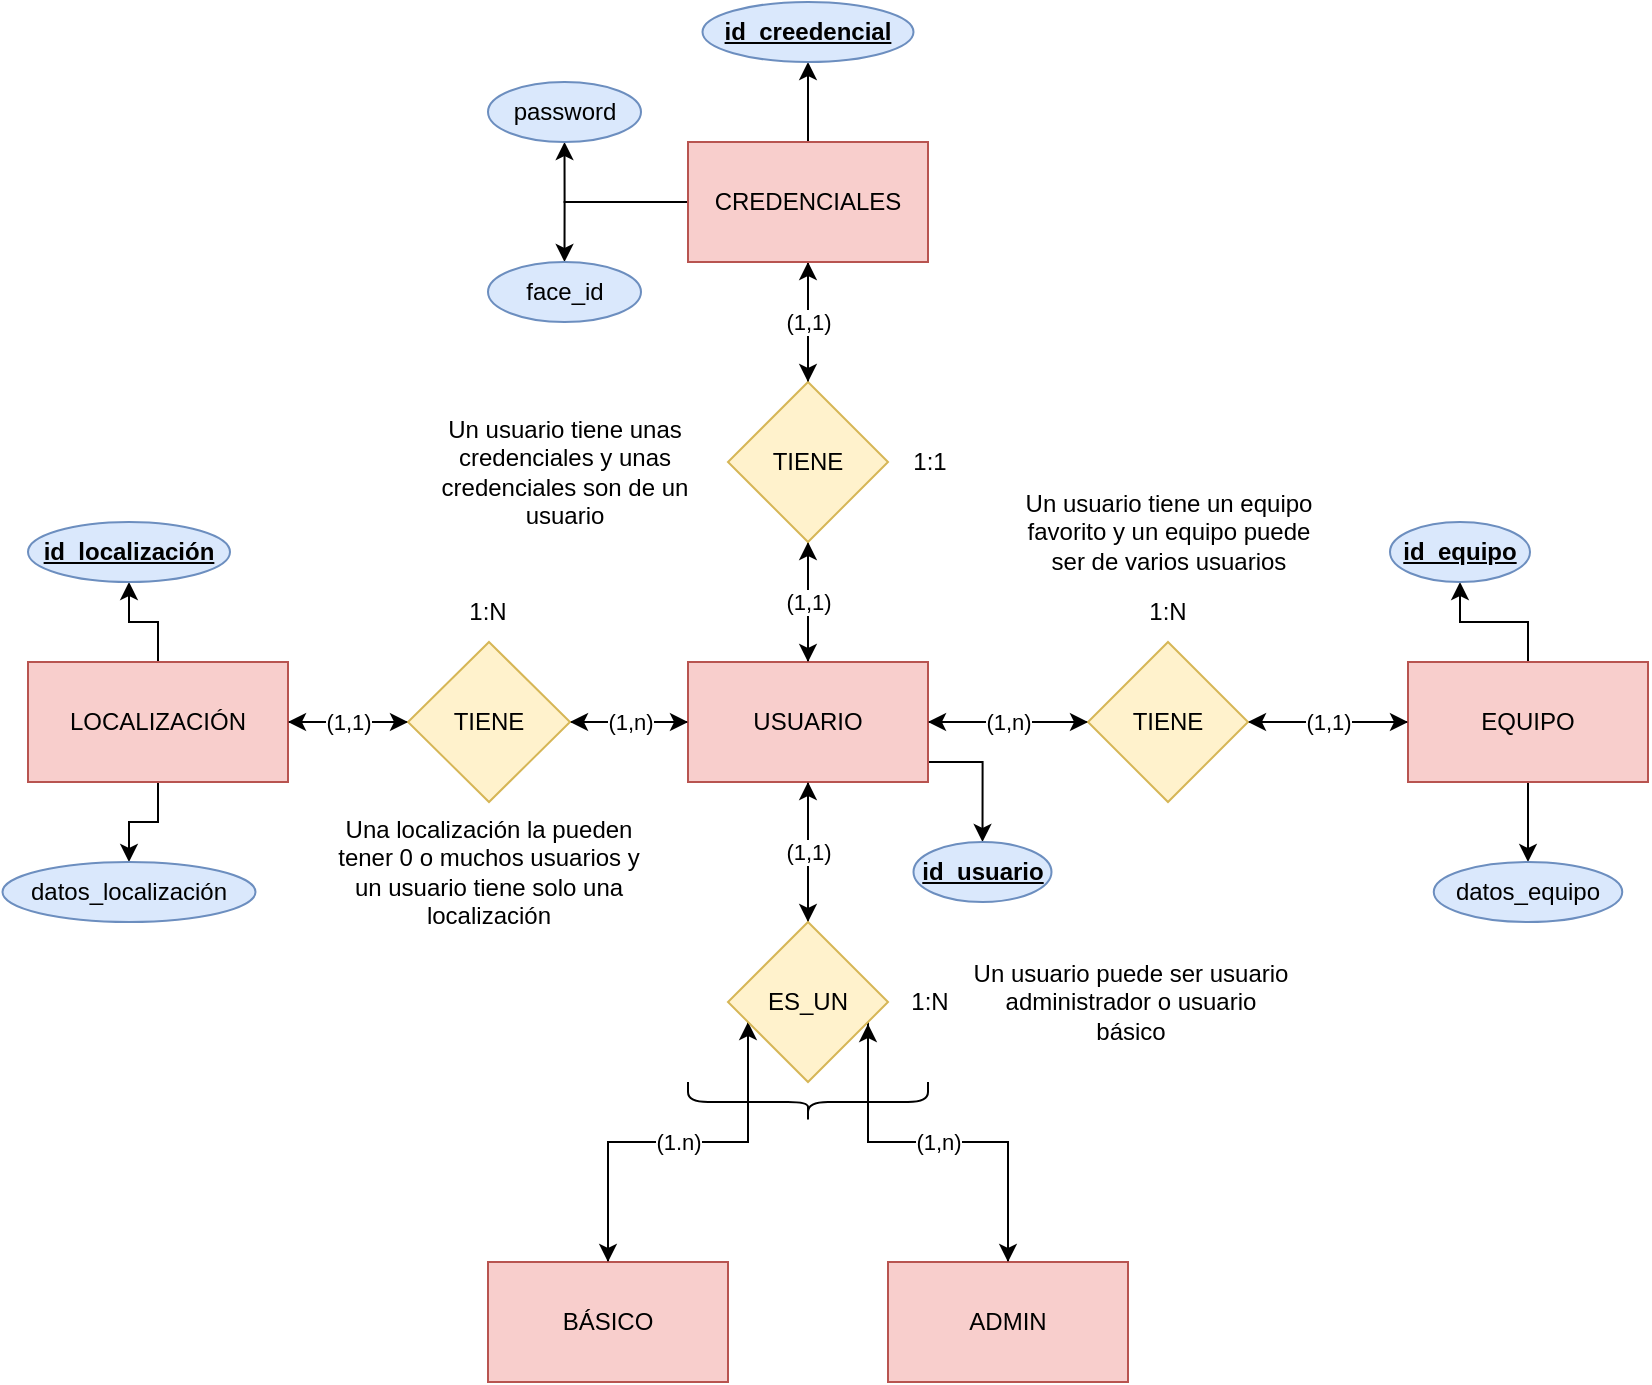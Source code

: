<mxfile version="21.1.4" type="device">
  <diagram name="Página-1" id="Wz-IRqXGFXrzcK0PEJ4r">
    <mxGraphModel dx="2261" dy="1965" grid="1" gridSize="10" guides="1" tooltips="1" connect="1" arrows="1" fold="1" page="1" pageScale="1" pageWidth="827" pageHeight="1169" math="0" shadow="0">
      <root>
        <mxCell id="0" />
        <mxCell id="1" parent="0" />
        <mxCell id="NKS2N1qNFekZft-ToN5I-8" style="edgeStyle=orthogonalEdgeStyle;rounded=0;orthogonalLoop=1;jettySize=auto;html=1;entryX=0.5;entryY=0;entryDx=0;entryDy=0;" parent="1" source="NKS2N1qNFekZft-ToN5I-1" target="NKS2N1qNFekZft-ToN5I-6" edge="1">
          <mxGeometry relative="1" as="geometry" />
        </mxCell>
        <mxCell id="NKS2N1qNFekZft-ToN5I-17" style="edgeStyle=orthogonalEdgeStyle;rounded=0;orthogonalLoop=1;jettySize=auto;html=1;entryX=0;entryY=0.5;entryDx=0;entryDy=0;" parent="1" source="NKS2N1qNFekZft-ToN5I-1" target="NKS2N1qNFekZft-ToN5I-16" edge="1">
          <mxGeometry relative="1" as="geometry" />
        </mxCell>
        <mxCell id="NKS2N1qNFekZft-ToN5I-23" style="edgeStyle=orthogonalEdgeStyle;rounded=0;orthogonalLoop=1;jettySize=auto;html=1;entryX=1;entryY=0.5;entryDx=0;entryDy=0;" parent="1" source="NKS2N1qNFekZft-ToN5I-1" target="NKS2N1qNFekZft-ToN5I-22" edge="1">
          <mxGeometry relative="1" as="geometry" />
        </mxCell>
        <mxCell id="NKS2N1qNFekZft-ToN5I-52" style="edgeStyle=orthogonalEdgeStyle;rounded=0;orthogonalLoop=1;jettySize=auto;html=1;entryX=0.5;entryY=0;entryDx=0;entryDy=0;" parent="1" source="NKS2N1qNFekZft-ToN5I-1" target="NKS2N1qNFekZft-ToN5I-48" edge="1">
          <mxGeometry relative="1" as="geometry">
            <Array as="points">
              <mxPoint x="486" y="130" />
            </Array>
          </mxGeometry>
        </mxCell>
        <mxCell id="vKn0tOE-v8vGlU7VSMfp-11" style="edgeStyle=orthogonalEdgeStyle;rounded=0;orthogonalLoop=1;jettySize=auto;html=1;entryX=0.5;entryY=1;entryDx=0;entryDy=0;" edge="1" parent="1" source="NKS2N1qNFekZft-ToN5I-1" target="vKn0tOE-v8vGlU7VSMfp-10">
          <mxGeometry relative="1" as="geometry" />
        </mxCell>
        <mxCell id="NKS2N1qNFekZft-ToN5I-1" value="USUARIO" style="rounded=0;whiteSpace=wrap;html=1;fillColor=#f8cecc;strokeColor=#b85450;" parent="1" vertex="1">
          <mxGeometry x="339" y="80" width="120" height="60" as="geometry" />
        </mxCell>
        <mxCell id="NKS2N1qNFekZft-ToN5I-13" style="edgeStyle=orthogonalEdgeStyle;rounded=0;orthogonalLoop=1;jettySize=auto;html=1;entryX=0.125;entryY=0.625;entryDx=0;entryDy=0;entryPerimeter=0;" parent="1" source="NKS2N1qNFekZft-ToN5I-2" target="NKS2N1qNFekZft-ToN5I-6" edge="1">
          <mxGeometry relative="1" as="geometry">
            <Array as="points">
              <mxPoint x="299" y="320" />
              <mxPoint x="369" y="320" />
            </Array>
          </mxGeometry>
        </mxCell>
        <mxCell id="NKS2N1qNFekZft-ToN5I-2" value="BÁSICO" style="rounded=0;whiteSpace=wrap;html=1;fillColor=#f8cecc;strokeColor=#b85450;" parent="1" vertex="1">
          <mxGeometry x="239" y="380" width="120" height="60" as="geometry" />
        </mxCell>
        <mxCell id="NKS2N1qNFekZft-ToN5I-14" style="edgeStyle=orthogonalEdgeStyle;rounded=0;orthogonalLoop=1;jettySize=auto;html=1;entryX=0.875;entryY=0.638;entryDx=0;entryDy=0;entryPerimeter=0;" parent="1" source="NKS2N1qNFekZft-ToN5I-3" target="NKS2N1qNFekZft-ToN5I-6" edge="1">
          <mxGeometry relative="1" as="geometry">
            <Array as="points">
              <mxPoint x="499" y="320" />
              <mxPoint x="429" y="320" />
            </Array>
          </mxGeometry>
        </mxCell>
        <mxCell id="NKS2N1qNFekZft-ToN5I-3" value="ADMIN" style="rounded=0;whiteSpace=wrap;html=1;fillColor=#f8cecc;strokeColor=#b85450;" parent="1" vertex="1">
          <mxGeometry x="439" y="380" width="120" height="60" as="geometry" />
        </mxCell>
        <mxCell id="NKS2N1qNFekZft-ToN5I-9" value="(1,1)" style="edgeStyle=orthogonalEdgeStyle;rounded=0;orthogonalLoop=1;jettySize=auto;html=1;entryX=0.5;entryY=1;entryDx=0;entryDy=0;" parent="1" source="NKS2N1qNFekZft-ToN5I-6" target="NKS2N1qNFekZft-ToN5I-1" edge="1">
          <mxGeometry relative="1" as="geometry" />
        </mxCell>
        <mxCell id="NKS2N1qNFekZft-ToN5I-10" value="(1.n)" style="edgeStyle=orthogonalEdgeStyle;rounded=0;orthogonalLoop=1;jettySize=auto;html=1;entryX=0.5;entryY=0;entryDx=0;entryDy=0;" parent="1" source="NKS2N1qNFekZft-ToN5I-6" target="NKS2N1qNFekZft-ToN5I-2" edge="1">
          <mxGeometry relative="1" as="geometry">
            <Array as="points">
              <mxPoint x="369" y="320" />
              <mxPoint x="299" y="320" />
            </Array>
          </mxGeometry>
        </mxCell>
        <mxCell id="NKS2N1qNFekZft-ToN5I-11" value="(1,n)" style="edgeStyle=orthogonalEdgeStyle;rounded=0;orthogonalLoop=1;jettySize=auto;html=1;entryX=0.5;entryY=0;entryDx=0;entryDy=0;" parent="1" source="NKS2N1qNFekZft-ToN5I-6" target="NKS2N1qNFekZft-ToN5I-3" edge="1">
          <mxGeometry relative="1" as="geometry">
            <Array as="points">
              <mxPoint x="429" y="320" />
              <mxPoint x="499" y="320" />
            </Array>
          </mxGeometry>
        </mxCell>
        <mxCell id="NKS2N1qNFekZft-ToN5I-6" value="ES_UN" style="rhombus;whiteSpace=wrap;html=1;fillColor=#fff2cc;strokeColor=#d6b656;" parent="1" vertex="1">
          <mxGeometry x="359" y="210" width="80" height="80" as="geometry" />
        </mxCell>
        <mxCell id="NKS2N1qNFekZft-ToN5I-20" style="edgeStyle=orthogonalEdgeStyle;rounded=0;orthogonalLoop=1;jettySize=auto;html=1;entryX=1;entryY=0.5;entryDx=0;entryDy=0;" parent="1" source="NKS2N1qNFekZft-ToN5I-15" target="NKS2N1qNFekZft-ToN5I-16" edge="1">
          <mxGeometry relative="1" as="geometry" />
        </mxCell>
        <mxCell id="NKS2N1qNFekZft-ToN5I-51" style="edgeStyle=orthogonalEdgeStyle;rounded=0;orthogonalLoop=1;jettySize=auto;html=1;entryX=0.5;entryY=1;entryDx=0;entryDy=0;" parent="1" source="NKS2N1qNFekZft-ToN5I-15" target="NKS2N1qNFekZft-ToN5I-47" edge="1">
          <mxGeometry relative="1" as="geometry" />
        </mxCell>
        <mxCell id="vKn0tOE-v8vGlU7VSMfp-26" style="edgeStyle=orthogonalEdgeStyle;rounded=0;orthogonalLoop=1;jettySize=auto;html=1;entryX=0.5;entryY=0;entryDx=0;entryDy=0;" edge="1" parent="1" source="NKS2N1qNFekZft-ToN5I-15" target="vKn0tOE-v8vGlU7VSMfp-25">
          <mxGeometry relative="1" as="geometry" />
        </mxCell>
        <mxCell id="NKS2N1qNFekZft-ToN5I-15" value="EQUIPO" style="rounded=0;whiteSpace=wrap;html=1;fillColor=#f8cecc;strokeColor=#b85450;" parent="1" vertex="1">
          <mxGeometry x="699" y="80" width="120" height="60" as="geometry" />
        </mxCell>
        <mxCell id="vKn0tOE-v8vGlU7VSMfp-2" value="(1,n)" style="edgeStyle=orthogonalEdgeStyle;rounded=0;orthogonalLoop=1;jettySize=auto;html=1;entryX=1;entryY=0.5;entryDx=0;entryDy=0;" edge="1" parent="1" source="NKS2N1qNFekZft-ToN5I-16" target="NKS2N1qNFekZft-ToN5I-1">
          <mxGeometry relative="1" as="geometry" />
        </mxCell>
        <mxCell id="vKn0tOE-v8vGlU7VSMfp-3" value="(1,1)" style="edgeStyle=orthogonalEdgeStyle;rounded=0;orthogonalLoop=1;jettySize=auto;html=1;entryX=0;entryY=0.5;entryDx=0;entryDy=0;" edge="1" parent="1" source="NKS2N1qNFekZft-ToN5I-16" target="NKS2N1qNFekZft-ToN5I-15">
          <mxGeometry relative="1" as="geometry" />
        </mxCell>
        <mxCell id="NKS2N1qNFekZft-ToN5I-16" value="TIENE" style="rhombus;whiteSpace=wrap;html=1;fillColor=#fff2cc;strokeColor=#d6b656;" parent="1" vertex="1">
          <mxGeometry x="539" y="70" width="80" height="80" as="geometry" />
        </mxCell>
        <mxCell id="NKS2N1qNFekZft-ToN5I-27" style="edgeStyle=orthogonalEdgeStyle;rounded=0;orthogonalLoop=1;jettySize=auto;html=1;entryX=0;entryY=0.5;entryDx=0;entryDy=0;" parent="1" source="NKS2N1qNFekZft-ToN5I-21" target="NKS2N1qNFekZft-ToN5I-22" edge="1">
          <mxGeometry relative="1" as="geometry" />
        </mxCell>
        <mxCell id="NKS2N1qNFekZft-ToN5I-45" style="edgeStyle=orthogonalEdgeStyle;rounded=0;orthogonalLoop=1;jettySize=auto;html=1;entryX=0.5;entryY=1;entryDx=0;entryDy=0;" parent="1" source="NKS2N1qNFekZft-ToN5I-21" target="NKS2N1qNFekZft-ToN5I-44" edge="1">
          <mxGeometry relative="1" as="geometry" />
        </mxCell>
        <mxCell id="vKn0tOE-v8vGlU7VSMfp-24" style="edgeStyle=orthogonalEdgeStyle;rounded=0;orthogonalLoop=1;jettySize=auto;html=1;entryX=0.5;entryY=0;entryDx=0;entryDy=0;" edge="1" parent="1" source="NKS2N1qNFekZft-ToN5I-21" target="vKn0tOE-v8vGlU7VSMfp-23">
          <mxGeometry relative="1" as="geometry" />
        </mxCell>
        <mxCell id="NKS2N1qNFekZft-ToN5I-21" value="LOCALIZACIÓN" style="rounded=0;whiteSpace=wrap;html=1;fillColor=#f8cecc;strokeColor=#b85450;" parent="1" vertex="1">
          <mxGeometry x="9" y="80" width="130" height="60" as="geometry" />
        </mxCell>
        <mxCell id="vKn0tOE-v8vGlU7VSMfp-5" value="(1,1)" style="edgeStyle=orthogonalEdgeStyle;rounded=0;orthogonalLoop=1;jettySize=auto;html=1;entryX=1;entryY=0.5;entryDx=0;entryDy=0;" edge="1" parent="1" source="NKS2N1qNFekZft-ToN5I-22" target="NKS2N1qNFekZft-ToN5I-21">
          <mxGeometry relative="1" as="geometry" />
        </mxCell>
        <mxCell id="vKn0tOE-v8vGlU7VSMfp-6" value="(1,n)" style="edgeStyle=orthogonalEdgeStyle;rounded=0;orthogonalLoop=1;jettySize=auto;html=1;entryX=0;entryY=0.5;entryDx=0;entryDy=0;" edge="1" parent="1" source="NKS2N1qNFekZft-ToN5I-22" target="NKS2N1qNFekZft-ToN5I-1">
          <mxGeometry relative="1" as="geometry" />
        </mxCell>
        <mxCell id="NKS2N1qNFekZft-ToN5I-22" value="TIENE" style="rhombus;whiteSpace=wrap;html=1;fillColor=#fff2cc;strokeColor=#d6b656;" parent="1" vertex="1">
          <mxGeometry x="199" y="70" width="81" height="80" as="geometry" />
        </mxCell>
        <mxCell id="NKS2N1qNFekZft-ToN5I-29" value="1:N" style="text;html=1;strokeColor=none;fillColor=none;align=center;verticalAlign=middle;whiteSpace=wrap;rounded=0;" parent="1" vertex="1">
          <mxGeometry x="209" y="40" width="60" height="30" as="geometry" />
        </mxCell>
        <mxCell id="NKS2N1qNFekZft-ToN5I-30" value="" style="shape=curlyBracket;whiteSpace=wrap;html=1;rounded=1;flipH=1;labelPosition=right;verticalLabelPosition=middle;align=left;verticalAlign=middle;rotation=90;" parent="1" vertex="1">
          <mxGeometry x="389" y="240" width="20" height="120" as="geometry" />
        </mxCell>
        <mxCell id="NKS2N1qNFekZft-ToN5I-44" value="&lt;b&gt;&lt;u&gt;id_localización&lt;/u&gt;&lt;/b&gt;" style="ellipse;whiteSpace=wrap;html=1;fillColor=#dae8fc;strokeColor=#6c8ebf;" parent="1" vertex="1">
          <mxGeometry x="9" y="10" width="101" height="30" as="geometry" />
        </mxCell>
        <mxCell id="NKS2N1qNFekZft-ToN5I-47" value="&lt;b&gt;&lt;u&gt;id_equipo&lt;/u&gt;&lt;/b&gt;" style="ellipse;whiteSpace=wrap;html=1;fillColor=#dae8fc;strokeColor=#6c8ebf;" parent="1" vertex="1">
          <mxGeometry x="690" y="10" width="70" height="30" as="geometry" />
        </mxCell>
        <mxCell id="NKS2N1qNFekZft-ToN5I-48" value="&lt;b&gt;&lt;u&gt;id_usuario&lt;/u&gt;&lt;/b&gt;" style="ellipse;whiteSpace=wrap;html=1;fillColor=#dae8fc;strokeColor=#6c8ebf;" parent="1" vertex="1">
          <mxGeometry x="451.75" y="170" width="69" height="30" as="geometry" />
        </mxCell>
        <mxCell id="vKn0tOE-v8vGlU7VSMfp-1" value="1:N" style="text;html=1;strokeColor=none;fillColor=none;align=center;verticalAlign=middle;whiteSpace=wrap;rounded=0;" vertex="1" parent="1">
          <mxGeometry x="430" y="235" width="60" height="30" as="geometry" />
        </mxCell>
        <mxCell id="vKn0tOE-v8vGlU7VSMfp-4" value="1:N" style="text;html=1;strokeColor=none;fillColor=none;align=center;verticalAlign=middle;whiteSpace=wrap;rounded=0;" vertex="1" parent="1">
          <mxGeometry x="549" y="40" width="60" height="30" as="geometry" />
        </mxCell>
        <mxCell id="vKn0tOE-v8vGlU7VSMfp-12" value="(1,1)" style="edgeStyle=orthogonalEdgeStyle;rounded=0;orthogonalLoop=1;jettySize=auto;html=1;entryX=0.5;entryY=0;entryDx=0;entryDy=0;" edge="1" parent="1" source="vKn0tOE-v8vGlU7VSMfp-10" target="NKS2N1qNFekZft-ToN5I-1">
          <mxGeometry relative="1" as="geometry" />
        </mxCell>
        <mxCell id="vKn0tOE-v8vGlU7VSMfp-15" style="edgeStyle=orthogonalEdgeStyle;rounded=0;orthogonalLoop=1;jettySize=auto;html=1;entryX=0.5;entryY=1;entryDx=0;entryDy=0;" edge="1" parent="1" source="vKn0tOE-v8vGlU7VSMfp-10" target="vKn0tOE-v8vGlU7VSMfp-14">
          <mxGeometry relative="1" as="geometry" />
        </mxCell>
        <mxCell id="vKn0tOE-v8vGlU7VSMfp-10" value="TIENE" style="rhombus;whiteSpace=wrap;html=1;fillColor=#fff2cc;strokeColor=#d6b656;" vertex="1" parent="1">
          <mxGeometry x="359" y="-60" width="80" height="80" as="geometry" />
        </mxCell>
        <mxCell id="vKn0tOE-v8vGlU7VSMfp-16" value="(1,1)" style="edgeStyle=orthogonalEdgeStyle;rounded=0;orthogonalLoop=1;jettySize=auto;html=1;entryX=0.5;entryY=0;entryDx=0;entryDy=0;" edge="1" parent="1" source="vKn0tOE-v8vGlU7VSMfp-14" target="vKn0tOE-v8vGlU7VSMfp-10">
          <mxGeometry relative="1" as="geometry" />
        </mxCell>
        <mxCell id="vKn0tOE-v8vGlU7VSMfp-18" style="edgeStyle=orthogonalEdgeStyle;rounded=0;orthogonalLoop=1;jettySize=auto;html=1;entryX=0.5;entryY=1;entryDx=0;entryDy=0;" edge="1" parent="1" source="vKn0tOE-v8vGlU7VSMfp-14" target="vKn0tOE-v8vGlU7VSMfp-17">
          <mxGeometry relative="1" as="geometry" />
        </mxCell>
        <mxCell id="vKn0tOE-v8vGlU7VSMfp-20" style="edgeStyle=orthogonalEdgeStyle;rounded=0;orthogonalLoop=1;jettySize=auto;html=1;entryX=0.5;entryY=1;entryDx=0;entryDy=0;" edge="1" parent="1" source="vKn0tOE-v8vGlU7VSMfp-14" target="vKn0tOE-v8vGlU7VSMfp-19">
          <mxGeometry relative="1" as="geometry" />
        </mxCell>
        <mxCell id="vKn0tOE-v8vGlU7VSMfp-22" style="edgeStyle=orthogonalEdgeStyle;rounded=0;orthogonalLoop=1;jettySize=auto;html=1;entryX=0.5;entryY=0;entryDx=0;entryDy=0;" edge="1" parent="1" source="vKn0tOE-v8vGlU7VSMfp-14" target="vKn0tOE-v8vGlU7VSMfp-21">
          <mxGeometry relative="1" as="geometry" />
        </mxCell>
        <mxCell id="vKn0tOE-v8vGlU7VSMfp-14" value="CREDENCIALES" style="rounded=0;whiteSpace=wrap;html=1;fillColor=#f8cecc;strokeColor=#b85450;" vertex="1" parent="1">
          <mxGeometry x="339" y="-180" width="120" height="60" as="geometry" />
        </mxCell>
        <mxCell id="vKn0tOE-v8vGlU7VSMfp-17" value="&lt;b&gt;&lt;u&gt;id_creedencial&lt;/u&gt;&lt;/b&gt;" style="ellipse;whiteSpace=wrap;html=1;fillColor=#dae8fc;strokeColor=#6c8ebf;" vertex="1" parent="1">
          <mxGeometry x="346.25" y="-250" width="105.5" height="30" as="geometry" />
        </mxCell>
        <mxCell id="vKn0tOE-v8vGlU7VSMfp-19" value="password" style="ellipse;whiteSpace=wrap;html=1;fillColor=#dae8fc;strokeColor=#6c8ebf;" vertex="1" parent="1">
          <mxGeometry x="239" y="-210" width="76.5" height="30" as="geometry" />
        </mxCell>
        <mxCell id="vKn0tOE-v8vGlU7VSMfp-21" value="face_id" style="ellipse;whiteSpace=wrap;html=1;fillColor=#dae8fc;strokeColor=#6c8ebf;" vertex="1" parent="1">
          <mxGeometry x="239" y="-120" width="76.5" height="30" as="geometry" />
        </mxCell>
        <mxCell id="vKn0tOE-v8vGlU7VSMfp-23" value="datos_localización" style="ellipse;whiteSpace=wrap;html=1;fillColor=#dae8fc;strokeColor=#6c8ebf;" vertex="1" parent="1">
          <mxGeometry x="-3.75" y="180" width="126.5" height="30" as="geometry" />
        </mxCell>
        <mxCell id="vKn0tOE-v8vGlU7VSMfp-25" value="datos_equipo" style="ellipse;whiteSpace=wrap;html=1;fillColor=#dae8fc;strokeColor=#6c8ebf;" vertex="1" parent="1">
          <mxGeometry x="711.88" y="180" width="94.25" height="30" as="geometry" />
        </mxCell>
        <mxCell id="vKn0tOE-v8vGlU7VSMfp-27" value="1:1" style="text;html=1;strokeColor=none;fillColor=none;align=center;verticalAlign=middle;whiteSpace=wrap;rounded=0;" vertex="1" parent="1">
          <mxGeometry x="430" y="-35" width="60" height="30" as="geometry" />
        </mxCell>
        <mxCell id="vKn0tOE-v8vGlU7VSMfp-28" value="Una localización la pueden tener 0 o muchos usuarios y un usuario tiene solo una localización" style="text;html=1;strokeColor=none;fillColor=none;align=center;verticalAlign=middle;whiteSpace=wrap;rounded=0;" vertex="1" parent="1">
          <mxGeometry x="159" y="170" width="161" height="30" as="geometry" />
        </mxCell>
        <mxCell id="vKn0tOE-v8vGlU7VSMfp-30" value="Un usuario tiene unas credenciales y unas credenciales son de un usuario" style="text;html=1;strokeColor=none;fillColor=none;align=center;verticalAlign=middle;whiteSpace=wrap;rounded=0;" vertex="1" parent="1">
          <mxGeometry x="196.75" y="-30" width="161" height="30" as="geometry" />
        </mxCell>
        <mxCell id="vKn0tOE-v8vGlU7VSMfp-31" value="Un usuario tiene un equipo favorito y un equipo puede ser de varios usuarios" style="text;html=1;strokeColor=none;fillColor=none;align=center;verticalAlign=middle;whiteSpace=wrap;rounded=0;" vertex="1" parent="1">
          <mxGeometry x="498.5" width="161" height="30" as="geometry" />
        </mxCell>
        <mxCell id="vKn0tOE-v8vGlU7VSMfp-33" value="Un usuario puede ser usuario administrador o usuario básico" style="text;html=1;strokeColor=none;fillColor=none;align=center;verticalAlign=middle;whiteSpace=wrap;rounded=0;" vertex="1" parent="1">
          <mxGeometry x="480" y="235" width="161" height="30" as="geometry" />
        </mxCell>
      </root>
    </mxGraphModel>
  </diagram>
</mxfile>

